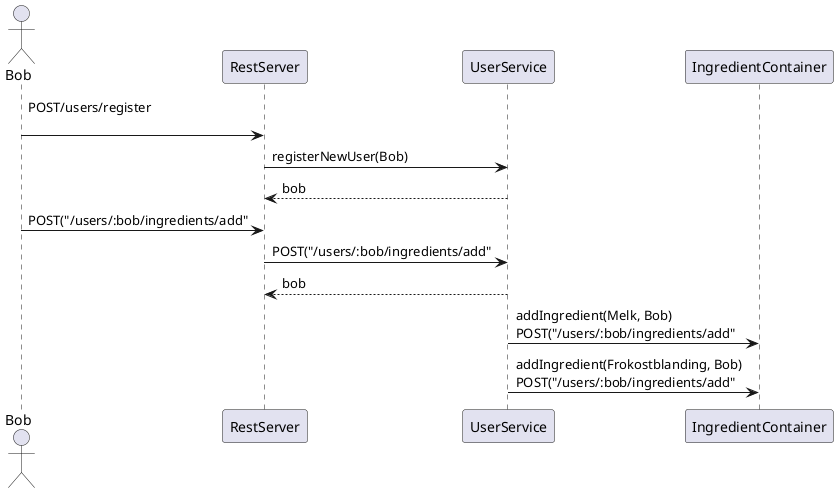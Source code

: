 @startuml sequence_diagram
actor Bob
Bob -> RestServer: POST/users/register\n
RestServer -> UserService: registerNewUser(Bob)
UserService --> RestServer: bob

Bob -> RestServer: POST("/users/:bob/ingredients/add"
RestServer -> UserService: POST("/users/:bob/ingredients/add"
UserService --> RestServer: bob

UserService -> IngredientContainer: addIngredient(Melk, Bob)\nPOST("/users/:bob/ingredients/add"
UserService -> IngredientContainer: addIngredient(Frokostblanding, Bob)\nPOST("/users/:bob/ingredients/add"
@enduml